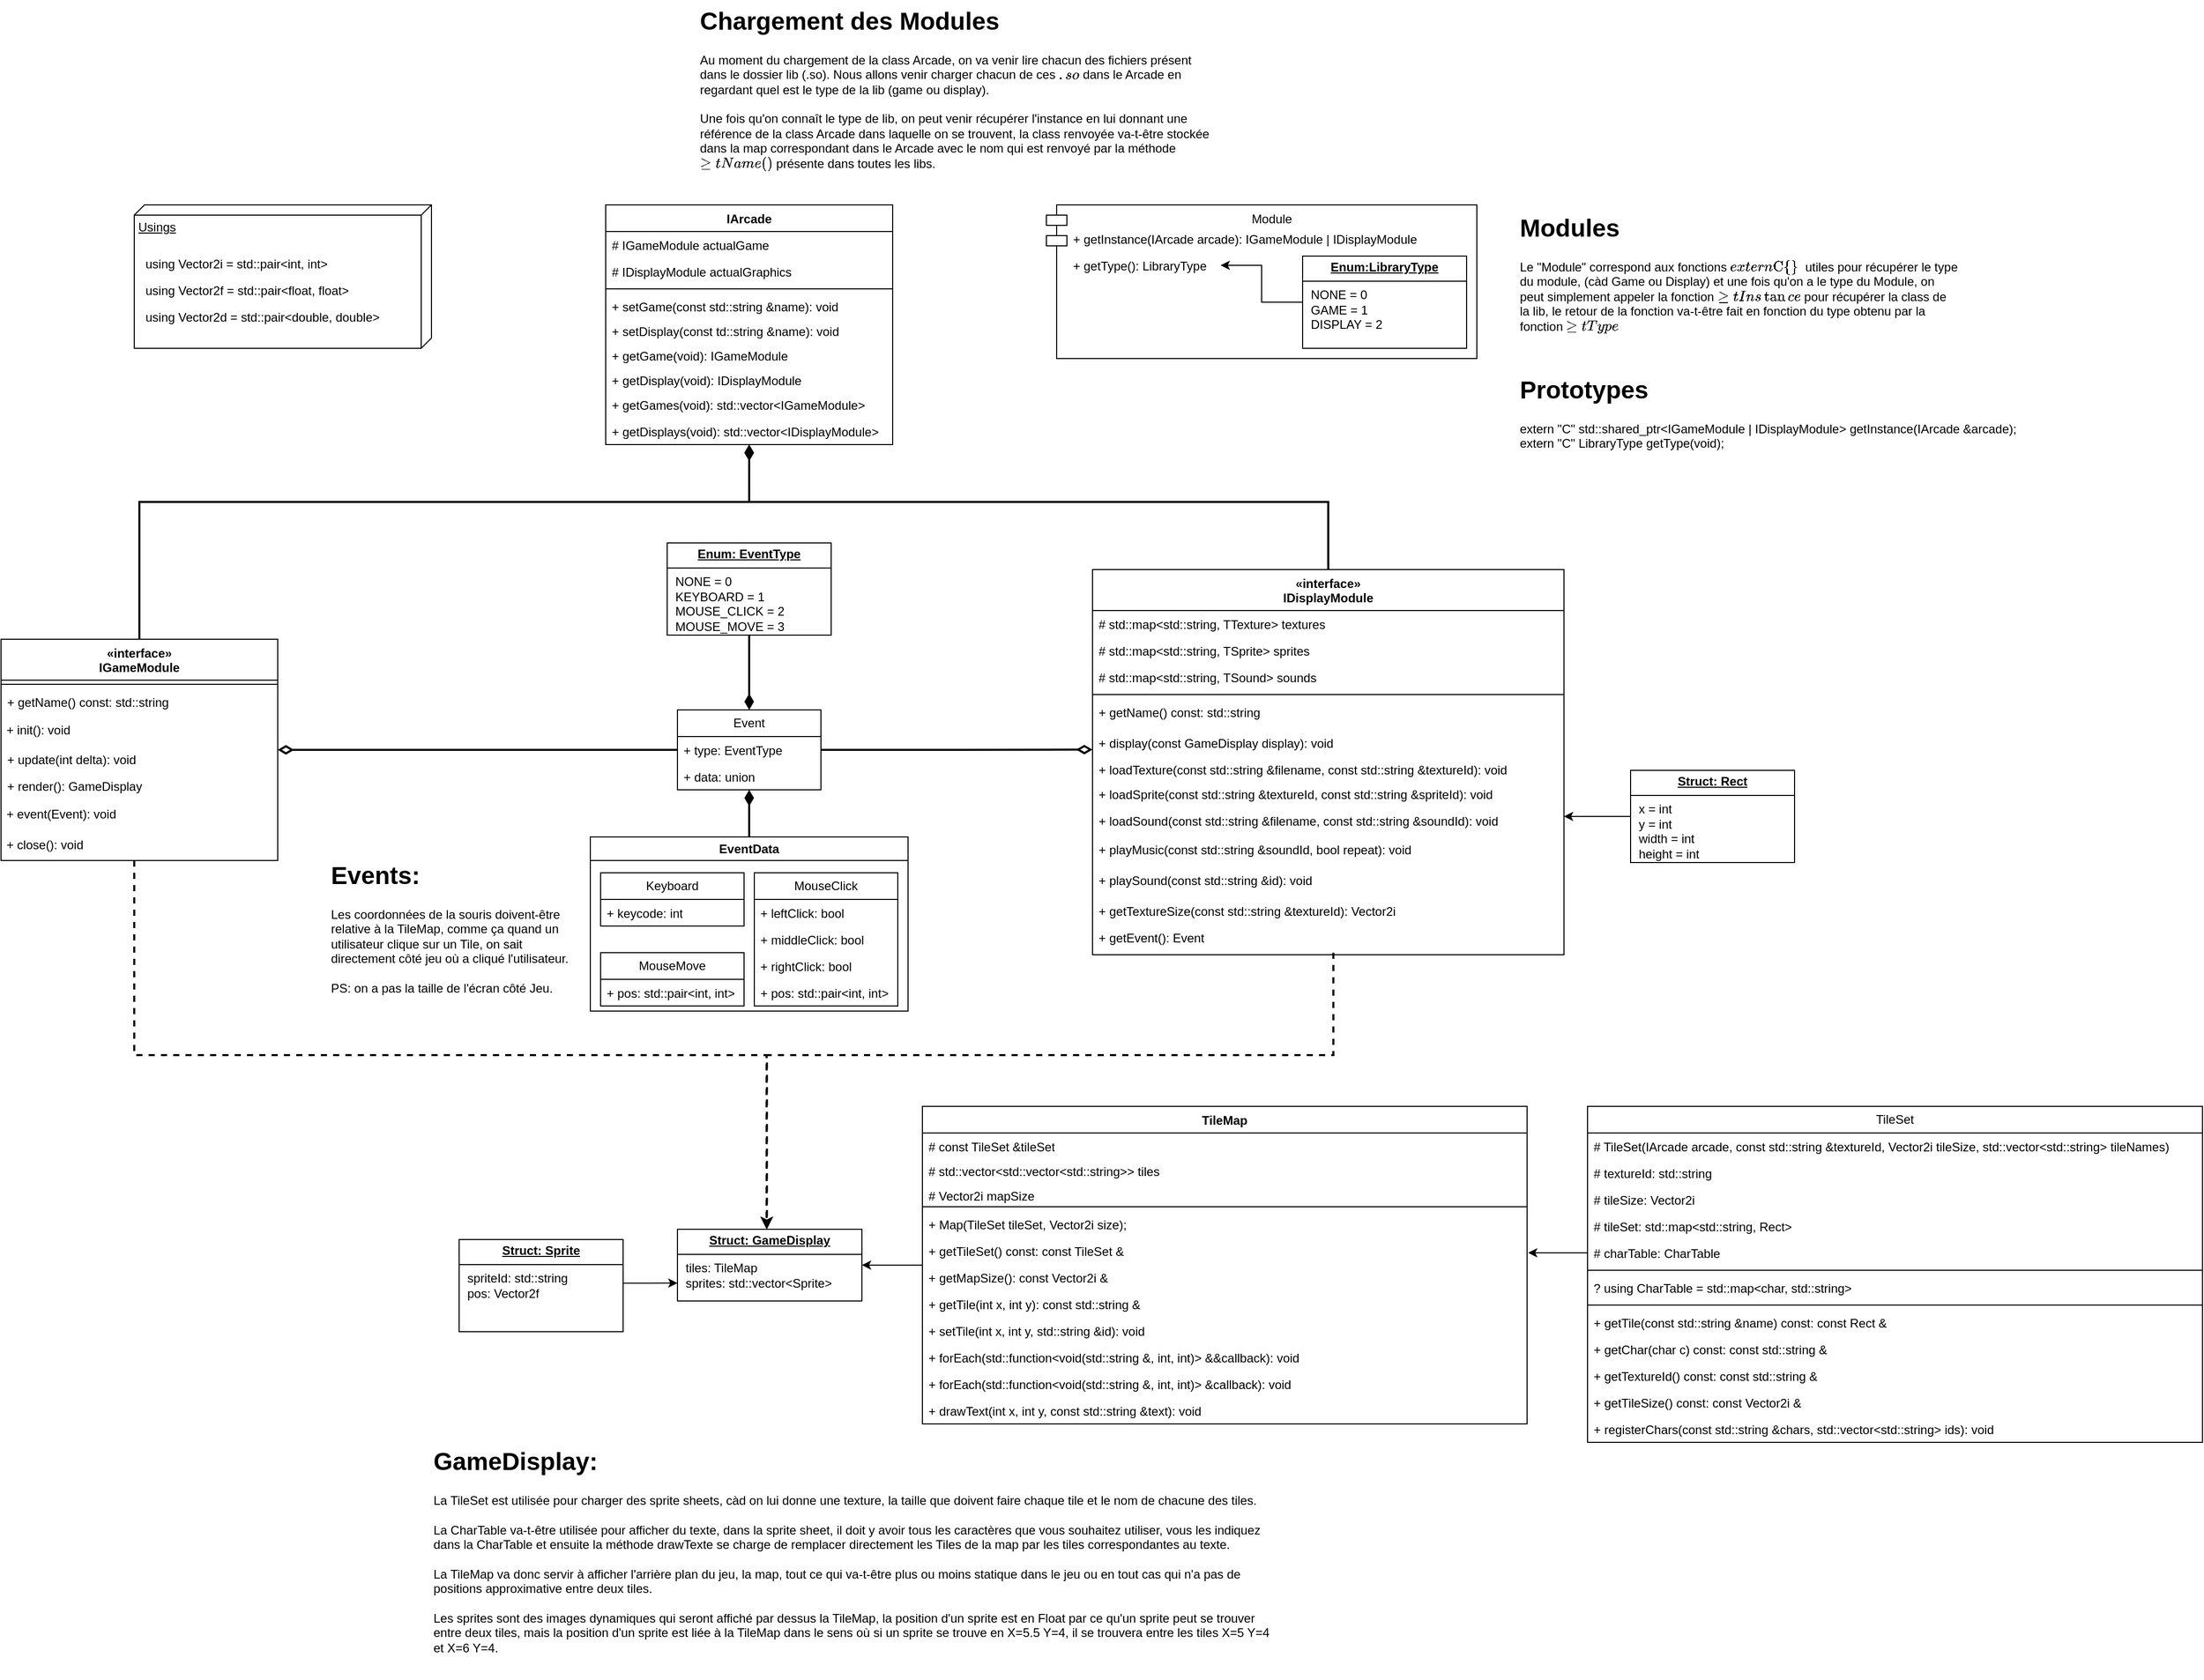 <mxfile version="24.0.7" type="github">
  <diagram id="C5RBs43oDa-KdzZeNtuy" name="Page-1">
    <mxGraphModel dx="3720" dy="2845" grid="1" gridSize="10" guides="1" tooltips="1" connect="1" arrows="1" fold="1" page="1" pageScale="1" pageWidth="827" pageHeight="1169" math="0" shadow="0">
      <root>
        <mxCell id="WIyWlLk6GJQsqaUBKTNV-0" />
        <mxCell id="WIyWlLk6GJQsqaUBKTNV-1" parent="WIyWlLk6GJQsqaUBKTNV-0" />
        <mxCell id="KaFHptWk-zY7Z1poEmYC-23" style="edgeStyle=orthogonalEdgeStyle;rounded=0;orthogonalLoop=1;jettySize=auto;html=1;strokeWidth=2;endArrow=diamondThin;endFill=1;endSize=10;exitX=0.5;exitY=0.04;exitDx=0;exitDy=0;exitPerimeter=0;" parent="WIyWlLk6GJQsqaUBKTNV-1" source="KaFHptWk-zY7Z1poEmYC-2" target="KaFHptWk-zY7Z1poEmYC-18" edge="1">
          <mxGeometry relative="1" as="geometry">
            <Array as="points">
              <mxPoint x="355" y="-240" />
              <mxPoint x="355" y="-360" />
              <mxPoint x="950" y="-360" />
            </Array>
          </mxGeometry>
        </mxCell>
        <mxCell id="KaFHptWk-zY7Z1poEmYC-2" value="«interface»&lt;br style=&quot;border-color: var(--border-color); font-weight: 400;&quot;&gt;IGameModule" style="swimlane;fontStyle=1;align=center;verticalAlign=top;childLayout=stackLayout;horizontal=1;startSize=40;horizontalStack=0;resizeParent=1;resizeParentMax=0;resizeLast=0;collapsible=1;marginBottom=0;whiteSpace=wrap;html=1;" parent="WIyWlLk6GJQsqaUBKTNV-1" vertex="1">
          <mxGeometry x="220" y="-226" width="270" height="216" as="geometry" />
        </mxCell>
        <mxCell id="KaFHptWk-zY7Z1poEmYC-4" value="" style="line;strokeWidth=1;fillColor=none;align=left;verticalAlign=middle;spacingTop=-1;spacingLeft=3;spacingRight=3;rotatable=0;labelPosition=right;points=[];portConstraint=eastwest;strokeColor=inherit;" parent="KaFHptWk-zY7Z1poEmYC-2" vertex="1">
          <mxGeometry y="40" width="270" height="8" as="geometry" />
        </mxCell>
        <mxCell id="IdPDv9dgJC-r_73cXI5t-19" value="+ getName() const: std::string" style="text;strokeColor=none;fillColor=none;align=left;verticalAlign=top;spacingLeft=4;spacingRight=4;overflow=hidden;rotatable=0;points=[[0,0.5],[1,0.5]];portConstraint=eastwest;whiteSpace=wrap;html=1;" parent="KaFHptWk-zY7Z1poEmYC-2" vertex="1">
          <mxGeometry y="48" width="270" height="26" as="geometry" />
        </mxCell>
        <mxCell id="npStlnrnFKDRnEs1ksKJ-1" value="&amp;nbsp;+ init(): void" style="text;html=1;align=left;verticalAlign=middle;whiteSpace=wrap;rounded=0;" parent="KaFHptWk-zY7Z1poEmYC-2" vertex="1">
          <mxGeometry y="74" width="270" height="30" as="geometry" />
        </mxCell>
        <mxCell id="SAdS1VHzF3rAkhDOAL3j-0" value="&lt;div&gt;&lt;span style=&quot;background-color: initial;&quot;&gt;+ update(int delta): void&lt;/span&gt;&lt;br&gt;&lt;/div&gt;" style="text;strokeColor=none;fillColor=none;align=left;verticalAlign=top;spacingLeft=4;spacingRight=4;overflow=hidden;rotatable=0;points=[[0,0.5],[1,0.5]];portConstraint=eastwest;whiteSpace=wrap;html=1;" parent="KaFHptWk-zY7Z1poEmYC-2" vertex="1">
          <mxGeometry y="104" width="270" height="26" as="geometry" />
        </mxCell>
        <mxCell id="KaFHptWk-zY7Z1poEmYC-5" value="+ render(): GameDisplay" style="text;strokeColor=none;fillColor=none;align=left;verticalAlign=top;spacingLeft=4;spacingRight=4;overflow=hidden;rotatable=0;points=[[0,0.5],[1,0.5]];portConstraint=eastwest;whiteSpace=wrap;html=1;" parent="KaFHptWk-zY7Z1poEmYC-2" vertex="1">
          <mxGeometry y="130" width="270" height="26" as="geometry" />
        </mxCell>
        <mxCell id="npStlnrnFKDRnEs1ksKJ-2" value="&amp;nbsp;+ event(Event): void" style="text;html=1;align=left;verticalAlign=middle;whiteSpace=wrap;rounded=0;" parent="KaFHptWk-zY7Z1poEmYC-2" vertex="1">
          <mxGeometry y="156" width="270" height="30" as="geometry" />
        </mxCell>
        <mxCell id="npStlnrnFKDRnEs1ksKJ-3" value="&amp;nbsp;+ close(): void" style="text;html=1;align=left;verticalAlign=middle;whiteSpace=wrap;rounded=0;" parent="KaFHptWk-zY7Z1poEmYC-2" vertex="1">
          <mxGeometry y="186" width="270" height="30" as="geometry" />
        </mxCell>
        <mxCell id="KaFHptWk-zY7Z1poEmYC-24" style="edgeStyle=orthogonalEdgeStyle;rounded=0;orthogonalLoop=1;jettySize=auto;html=1;endArrow=diamondThin;endFill=1;endSize=10;strokeWidth=2;" parent="WIyWlLk6GJQsqaUBKTNV-1" source="KaFHptWk-zY7Z1poEmYC-6" target="KaFHptWk-zY7Z1poEmYC-18" edge="1">
          <mxGeometry relative="1" as="geometry">
            <Array as="points">
              <mxPoint x="1515" y="-360" />
              <mxPoint x="950" y="-360" />
            </Array>
          </mxGeometry>
        </mxCell>
        <mxCell id="KaFHptWk-zY7Z1poEmYC-6" value="«interface»&lt;br style=&quot;border-color: var(--border-color); font-weight: 400;&quot;&gt;IDisplayModule" style="swimlane;fontStyle=1;align=center;verticalAlign=top;childLayout=stackLayout;horizontal=1;startSize=40;horizontalStack=0;resizeParent=1;resizeParentMax=0;resizeLast=0;collapsible=1;marginBottom=0;whiteSpace=wrap;html=1;" parent="WIyWlLk6GJQsqaUBKTNV-1" vertex="1">
          <mxGeometry x="1285" y="-294" width="460" height="376" as="geometry" />
        </mxCell>
        <mxCell id="sR85MrozDsIPAA1m85it-4" value="# std::map&amp;lt;std::string, TTexture&amp;gt; textures" style="text;strokeColor=none;fillColor=none;align=left;verticalAlign=top;spacingLeft=4;spacingRight=4;overflow=hidden;rotatable=0;points=[[0,0.5],[1,0.5]];portConstraint=eastwest;whiteSpace=wrap;html=1;" parent="KaFHptWk-zY7Z1poEmYC-6" vertex="1">
          <mxGeometry y="40" width="460" height="26" as="geometry" />
        </mxCell>
        <mxCell id="KaFHptWk-zY7Z1poEmYC-31" value="# std::map&amp;lt;std::string, TSprite&amp;gt; sprites" style="text;strokeColor=none;fillColor=none;align=left;verticalAlign=top;spacingLeft=4;spacingRight=4;overflow=hidden;rotatable=0;points=[[0,0.5],[1,0.5]];portConstraint=eastwest;whiteSpace=wrap;html=1;" parent="KaFHptWk-zY7Z1poEmYC-6" vertex="1">
          <mxGeometry y="66" width="460" height="26" as="geometry" />
        </mxCell>
        <mxCell id="SIB_p-6PVzf6rfN3V-g3-6" value="# std::map&amp;lt;std::string, TSound&amp;gt; sounds" style="text;strokeColor=none;fillColor=none;align=left;verticalAlign=top;spacingLeft=4;spacingRight=4;overflow=hidden;rotatable=0;points=[[0,0.5],[1,0.5]];portConstraint=eastwest;whiteSpace=wrap;html=1;" parent="KaFHptWk-zY7Z1poEmYC-6" vertex="1">
          <mxGeometry y="92" width="460" height="26" as="geometry" />
        </mxCell>
        <mxCell id="KaFHptWk-zY7Z1poEmYC-7" value="" style="line;strokeWidth=1;fillColor=none;align=left;verticalAlign=middle;spacingTop=-1;spacingLeft=3;spacingRight=3;rotatable=0;labelPosition=right;points=[];portConstraint=eastwest;strokeColor=inherit;" parent="KaFHptWk-zY7Z1poEmYC-6" vertex="1">
          <mxGeometry y="118" width="460" height="8" as="geometry" />
        </mxCell>
        <mxCell id="IdPDv9dgJC-r_73cXI5t-37" value="+ getName() const: std::string" style="text;strokeColor=none;fillColor=none;align=left;verticalAlign=top;spacingLeft=4;spacingRight=4;overflow=hidden;rotatable=0;points=[[0,0.5],[1,0.5]];portConstraint=eastwest;whiteSpace=wrap;html=1;" parent="KaFHptWk-zY7Z1poEmYC-6" vertex="1">
          <mxGeometry y="126" width="460" height="30" as="geometry" />
        </mxCell>
        <mxCell id="KaFHptWk-zY7Z1poEmYC-8" value="+ display(const GameDisplay display): void" style="text;strokeColor=none;fillColor=none;align=left;verticalAlign=top;spacingLeft=4;spacingRight=4;overflow=hidden;rotatable=0;points=[[0,0.5],[1,0.5]];portConstraint=eastwest;whiteSpace=wrap;html=1;" parent="KaFHptWk-zY7Z1poEmYC-6" vertex="1">
          <mxGeometry y="156" width="460" height="26" as="geometry" />
        </mxCell>
        <mxCell id="SAdS1VHzF3rAkhDOAL3j-1" value="+ loadTexture(const std::string &amp;amp;filename, const std::string &amp;amp;textureId): void" style="text;strokeColor=none;fillColor=none;align=left;verticalAlign=top;spacingLeft=4;spacingRight=4;overflow=hidden;rotatable=0;points=[[0,0.5],[1,0.5]];portConstraint=eastwest;whiteSpace=wrap;html=1;" parent="KaFHptWk-zY7Z1poEmYC-6" vertex="1">
          <mxGeometry y="182" width="460" height="24" as="geometry" />
        </mxCell>
        <mxCell id="sR85MrozDsIPAA1m85it-0" value="+ loadSprite(const std::string &amp;amp;textureId, const std::string &amp;amp;spriteId): void" style="text;strokeColor=none;fillColor=none;align=left;verticalAlign=top;spacingLeft=4;spacingRight=4;overflow=hidden;rotatable=0;points=[[0,0.5],[1,0.5]];portConstraint=eastwest;whiteSpace=wrap;html=1;" parent="KaFHptWk-zY7Z1poEmYC-6" vertex="1">
          <mxGeometry y="206" width="460" height="26" as="geometry" />
        </mxCell>
        <mxCell id="SIB_p-6PVzf6rfN3V-g3-1" value="+ loadSound(const std::string &amp;amp;filename, const std::string &amp;amp;soundId): void" style="text;strokeColor=none;fillColor=none;align=left;verticalAlign=top;spacingLeft=4;spacingRight=4;overflow=hidden;rotatable=0;points=[[0,0.5],[1,0.5]];portConstraint=eastwest;whiteSpace=wrap;html=1;" parent="KaFHptWk-zY7Z1poEmYC-6" vertex="1">
          <mxGeometry y="232" width="460" height="28" as="geometry" />
        </mxCell>
        <mxCell id="SIB_p-6PVzf6rfN3V-g3-2" value="+ playMusic(const std::string &amp;amp;soundId, bool repeat): void" style="text;strokeColor=none;fillColor=none;align=left;verticalAlign=top;spacingLeft=4;spacingRight=4;overflow=hidden;rotatable=0;points=[[0,0.5],[1,0.5]];portConstraint=eastwest;whiteSpace=wrap;html=1;" parent="KaFHptWk-zY7Z1poEmYC-6" vertex="1">
          <mxGeometry y="260" width="460" height="30" as="geometry" />
        </mxCell>
        <mxCell id="SIB_p-6PVzf6rfN3V-g3-3" value="+ playSound(const std::string &amp;amp;id): void" style="text;strokeColor=none;fillColor=none;align=left;verticalAlign=top;spacingLeft=4;spacingRight=4;overflow=hidden;rotatable=0;points=[[0,0.5],[1,0.5]];portConstraint=eastwest;whiteSpace=wrap;html=1;" parent="KaFHptWk-zY7Z1poEmYC-6" vertex="1">
          <mxGeometry y="290" width="460" height="30" as="geometry" />
        </mxCell>
        <mxCell id="HObhiwroFTpL6c3iYIp1-0" value="+ getTextureSize(const std::string &amp;amp;textureId): Vector2i" style="text;strokeColor=none;fillColor=none;align=left;verticalAlign=top;spacingLeft=4;spacingRight=4;overflow=hidden;rotatable=0;points=[[0,0.5],[1,0.5]];portConstraint=eastwest;whiteSpace=wrap;html=1;" parent="KaFHptWk-zY7Z1poEmYC-6" vertex="1">
          <mxGeometry y="320" width="460" height="26" as="geometry" />
        </mxCell>
        <mxCell id="SAdS1VHzF3rAkhDOAL3j-2" value="+ getEvent():&amp;nbsp;&lt;span style=&quot;border-color: var(--border-color); text-align: center;&quot;&gt;Event&lt;/span&gt;" style="text;strokeColor=none;fillColor=none;align=left;verticalAlign=top;spacingLeft=4;spacingRight=4;overflow=hidden;rotatable=0;points=[[0,0.5],[1,0.5]];portConstraint=eastwest;whiteSpace=wrap;html=1;" parent="KaFHptWk-zY7Z1poEmYC-6" vertex="1">
          <mxGeometry y="346" width="460" height="30" as="geometry" />
        </mxCell>
        <mxCell id="IdPDv9dgJC-r_73cXI5t-34" style="edgeStyle=orthogonalEdgeStyle;rounded=0;orthogonalLoop=1;jettySize=auto;html=1;entryX=1;entryY=0.5;entryDx=0;entryDy=0;" parent="WIyWlLk6GJQsqaUBKTNV-1" source="KaFHptWk-zY7Z1poEmYC-9" target="IdPDv9dgJC-r_73cXI5t-32" edge="1">
          <mxGeometry relative="1" as="geometry" />
        </mxCell>
        <mxCell id="KaFHptWk-zY7Z1poEmYC-9" value="TileMap" style="swimlane;fontStyle=1;align=center;verticalAlign=top;childLayout=stackLayout;horizontal=1;startSize=26;horizontalStack=0;resizeParent=1;resizeParentMax=0;resizeLast=0;collapsible=1;marginBottom=0;whiteSpace=wrap;html=1;" parent="WIyWlLk6GJQsqaUBKTNV-1" vertex="1">
          <mxGeometry x="1119" y="230" width="590" height="310" as="geometry" />
        </mxCell>
        <mxCell id="KaFHptWk-zY7Z1poEmYC-10" value="# const TileSet &amp;amp;tileSet" style="text;strokeColor=none;fillColor=none;align=left;verticalAlign=top;spacingLeft=4;spacingRight=4;overflow=hidden;rotatable=0;points=[[0,0.5],[1,0.5]];portConstraint=eastwest;whiteSpace=wrap;html=1;" parent="KaFHptWk-zY7Z1poEmYC-9" vertex="1">
          <mxGeometry y="26" width="590" height="24" as="geometry" />
        </mxCell>
        <mxCell id="qUGwSx63ep4lCny5rzQi-16" value="# std::vector&amp;lt;std::vector&amp;lt;std::string&amp;gt;&amp;gt; tiles" style="text;strokeColor=none;fillColor=none;align=left;verticalAlign=top;spacingLeft=4;spacingRight=4;overflow=hidden;rotatable=0;points=[[0,0.5],[1,0.5]];portConstraint=eastwest;whiteSpace=wrap;html=1;" parent="KaFHptWk-zY7Z1poEmYC-9" vertex="1">
          <mxGeometry y="50" width="590" height="24" as="geometry" />
        </mxCell>
        <mxCell id="KaFHptWk-zY7Z1poEmYC-29" value="# Vector2i mapSize" style="text;strokeColor=none;fillColor=none;align=left;verticalAlign=top;spacingLeft=4;spacingRight=4;overflow=hidden;rotatable=0;points=[[0,0.5],[1,0.5]];portConstraint=eastwest;whiteSpace=wrap;html=1;" parent="KaFHptWk-zY7Z1poEmYC-9" vertex="1">
          <mxGeometry y="74" width="590" height="20" as="geometry" />
        </mxCell>
        <mxCell id="KaFHptWk-zY7Z1poEmYC-11" value="" style="line;strokeWidth=1;fillColor=none;align=left;verticalAlign=middle;spacingTop=-1;spacingLeft=3;spacingRight=3;rotatable=0;labelPosition=right;points=[];portConstraint=eastwest;strokeColor=inherit;" parent="KaFHptWk-zY7Z1poEmYC-9" vertex="1">
          <mxGeometry y="94" width="590" height="8" as="geometry" />
        </mxCell>
        <mxCell id="qUGwSx63ep4lCny5rzQi-3" value="+ Map(TileSet tileSet, Vector2i size);" style="text;strokeColor=none;fillColor=none;align=left;verticalAlign=top;spacingLeft=4;spacingRight=4;overflow=hidden;rotatable=0;points=[[0,0.5],[1,0.5]];portConstraint=eastwest;whiteSpace=wrap;html=1;" parent="KaFHptWk-zY7Z1poEmYC-9" vertex="1">
          <mxGeometry y="102" width="590" height="26" as="geometry" />
        </mxCell>
        <mxCell id="qUGwSx63ep4lCny5rzQi-24" value="+ getTileSet() const: const TileSet &amp;amp;" style="text;strokeColor=none;fillColor=none;align=left;verticalAlign=top;spacingLeft=4;spacingRight=4;overflow=hidden;rotatable=0;points=[[0,0.5],[1,0.5]];portConstraint=eastwest;whiteSpace=wrap;html=1;" parent="KaFHptWk-zY7Z1poEmYC-9" vertex="1">
          <mxGeometry y="128" width="590" height="26" as="geometry" />
        </mxCell>
        <mxCell id="xgc-ymnuNBZn0Mu57k1D-4" value="+ getMapSize(): const Vector2i &amp;amp;" style="text;strokeColor=none;fillColor=none;align=left;verticalAlign=top;spacingLeft=4;spacingRight=4;overflow=hidden;rotatable=0;points=[[0,0.5],[1,0.5]];portConstraint=eastwest;whiteSpace=wrap;html=1;" parent="KaFHptWk-zY7Z1poEmYC-9" vertex="1">
          <mxGeometry y="154" width="590" height="26" as="geometry" />
        </mxCell>
        <mxCell id="KaFHptWk-zY7Z1poEmYC-12" value="+ getTile(int x, int y): const std::string &amp;amp;" style="text;strokeColor=none;fillColor=none;align=left;verticalAlign=top;spacingLeft=4;spacingRight=4;overflow=hidden;rotatable=0;points=[[0,0.5],[1,0.5]];portConstraint=eastwest;whiteSpace=wrap;html=1;" parent="KaFHptWk-zY7Z1poEmYC-9" vertex="1">
          <mxGeometry y="180" width="590" height="26" as="geometry" />
        </mxCell>
        <mxCell id="KaFHptWk-zY7Z1poEmYC-17" value="+ setTile(int x, int y, std::string &amp;amp;id): void" style="text;strokeColor=none;fillColor=none;align=left;verticalAlign=top;spacingLeft=4;spacingRight=4;overflow=hidden;rotatable=0;points=[[0,0.5],[1,0.5]];portConstraint=eastwest;whiteSpace=wrap;html=1;" parent="KaFHptWk-zY7Z1poEmYC-9" vertex="1">
          <mxGeometry y="206" width="590" height="26" as="geometry" />
        </mxCell>
        <mxCell id="GNgEnLZ1K1L9xbNA_MN0-2" value="+ forEach(std::function&amp;lt;void(std::string &amp;amp;, int, int)&amp;gt; &amp;amp;&amp;amp;callback): void" style="text;strokeColor=none;fillColor=none;align=left;verticalAlign=top;spacingLeft=4;spacingRight=4;overflow=hidden;rotatable=0;points=[[0,0.5],[1,0.5]];portConstraint=eastwest;whiteSpace=wrap;html=1;" parent="KaFHptWk-zY7Z1poEmYC-9" vertex="1">
          <mxGeometry y="232" width="590" height="26" as="geometry" />
        </mxCell>
        <mxCell id="GNgEnLZ1K1L9xbNA_MN0-3" value="+ forEach(std::function&amp;lt;void(std::string &amp;amp;, int, int)&amp;gt; &amp;amp;callback): void" style="text;strokeColor=none;fillColor=none;align=left;verticalAlign=top;spacingLeft=4;spacingRight=4;overflow=hidden;rotatable=0;points=[[0,0.5],[1,0.5]];portConstraint=eastwest;whiteSpace=wrap;html=1;" parent="KaFHptWk-zY7Z1poEmYC-9" vertex="1">
          <mxGeometry y="258" width="590" height="26" as="geometry" />
        </mxCell>
        <mxCell id="qUGwSx63ep4lCny5rzQi-14" value="+ drawText(int x, int y, const std::string &amp;amp;text): void" style="text;strokeColor=none;fillColor=none;align=left;verticalAlign=top;spacingLeft=4;spacingRight=4;overflow=hidden;rotatable=0;points=[[0,0.5],[1,0.5]];portConstraint=eastwest;whiteSpace=wrap;html=1;" parent="KaFHptWk-zY7Z1poEmYC-9" vertex="1">
          <mxGeometry y="284" width="590" height="26" as="geometry" />
        </mxCell>
        <mxCell id="KaFHptWk-zY7Z1poEmYC-18" value="IArcade" style="swimlane;fontStyle=1;align=center;verticalAlign=top;childLayout=stackLayout;horizontal=1;startSize=26;horizontalStack=0;resizeParent=1;resizeParentMax=0;resizeLast=0;collapsible=1;marginBottom=0;whiteSpace=wrap;html=1;" parent="WIyWlLk6GJQsqaUBKTNV-1" vertex="1">
          <mxGeometry x="810" y="-650" width="280" height="234" as="geometry">
            <mxRectangle x="810" y="-650" width="80" height="30" as="alternateBounds" />
          </mxGeometry>
        </mxCell>
        <mxCell id="KaFHptWk-zY7Z1poEmYC-19" value="# IGameModule actualGame" style="text;strokeColor=none;fillColor=none;align=left;verticalAlign=top;spacingLeft=4;spacingRight=4;overflow=hidden;rotatable=0;points=[[0,0.5],[1,0.5]];portConstraint=eastwest;whiteSpace=wrap;html=1;" parent="KaFHptWk-zY7Z1poEmYC-18" vertex="1">
          <mxGeometry y="26" width="280" height="26" as="geometry" />
        </mxCell>
        <mxCell id="KaFHptWk-zY7Z1poEmYC-22" value="# IDisplayModule actualGraphics" style="text;strokeColor=none;fillColor=none;align=left;verticalAlign=top;spacingLeft=4;spacingRight=4;overflow=hidden;rotatable=0;points=[[0,0.5],[1,0.5]];portConstraint=eastwest;whiteSpace=wrap;html=1;" parent="KaFHptWk-zY7Z1poEmYC-18" vertex="1">
          <mxGeometry y="52" width="280" height="26" as="geometry" />
        </mxCell>
        <mxCell id="KaFHptWk-zY7Z1poEmYC-20" value="" style="line;strokeWidth=1;fillColor=none;align=left;verticalAlign=middle;spacingTop=-1;spacingLeft=3;spacingRight=3;rotatable=0;labelPosition=right;points=[];portConstraint=eastwest;strokeColor=inherit;" parent="KaFHptWk-zY7Z1poEmYC-18" vertex="1">
          <mxGeometry y="78" width="280" height="8" as="geometry" />
        </mxCell>
        <mxCell id="EcLRXReeeCruo8sAPclI-0" value="+ setGame(const std::string &amp;amp;name): void" style="text;strokeColor=none;fillColor=none;align=left;verticalAlign=top;spacingLeft=4;spacingRight=4;overflow=hidden;rotatable=0;points=[[0,0.5],[1,0.5]];portConstraint=eastwest;whiteSpace=wrap;html=1;" parent="KaFHptWk-zY7Z1poEmYC-18" vertex="1">
          <mxGeometry y="86" width="280" height="24" as="geometry" />
        </mxCell>
        <mxCell id="KaFHptWk-zY7Z1poEmYC-21" value="+ setDisplay(const td::string &amp;amp;name): void" style="text;strokeColor=none;fillColor=none;align=left;verticalAlign=top;spacingLeft=4;spacingRight=4;overflow=hidden;rotatable=0;points=[[0,0.5],[1,0.5]];portConstraint=eastwest;whiteSpace=wrap;html=1;" parent="KaFHptWk-zY7Z1poEmYC-18" vertex="1">
          <mxGeometry y="110" width="280" height="24" as="geometry" />
        </mxCell>
        <mxCell id="KaFHptWk-zY7Z1poEmYC-26" value="+ getGame(void): IGameModule" style="text;strokeColor=none;fillColor=none;align=left;verticalAlign=top;spacingLeft=4;spacingRight=4;overflow=hidden;rotatable=0;points=[[0,0.5],[1,0.5]];portConstraint=eastwest;whiteSpace=wrap;html=1;" parent="KaFHptWk-zY7Z1poEmYC-18" vertex="1">
          <mxGeometry y="134" width="280" height="24" as="geometry" />
        </mxCell>
        <mxCell id="KaFHptWk-zY7Z1poEmYC-27" value="+ getDisplay(void): IDisplayModule" style="text;strokeColor=none;fillColor=none;align=left;verticalAlign=top;spacingLeft=4;spacingRight=4;overflow=hidden;rotatable=0;points=[[0,0.5],[1,0.5]];portConstraint=eastwest;whiteSpace=wrap;html=1;" parent="KaFHptWk-zY7Z1poEmYC-18" vertex="1">
          <mxGeometry y="158" width="280" height="24" as="geometry" />
        </mxCell>
        <mxCell id="IdPDv9dgJC-r_73cXI5t-17" value="+ getGames(void): std::vector&amp;lt;IGameModule&amp;gt;" style="text;strokeColor=none;fillColor=none;align=left;verticalAlign=top;spacingLeft=4;spacingRight=4;overflow=hidden;rotatable=0;points=[[0,0.5],[1,0.5]];portConstraint=eastwest;whiteSpace=wrap;html=1;" parent="KaFHptWk-zY7Z1poEmYC-18" vertex="1">
          <mxGeometry y="182" width="280" height="26" as="geometry" />
        </mxCell>
        <mxCell id="IdPDv9dgJC-r_73cXI5t-18" value="+ getDisplays(void): std::vector&amp;lt;IDisplayModule&amp;gt;" style="text;strokeColor=none;fillColor=none;align=left;verticalAlign=top;spacingLeft=4;spacingRight=4;overflow=hidden;rotatable=0;points=[[0,0.5],[1,0.5]];portConstraint=eastwest;whiteSpace=wrap;html=1;" parent="KaFHptWk-zY7Z1poEmYC-18" vertex="1">
          <mxGeometry y="208" width="280" height="26" as="geometry" />
        </mxCell>
        <mxCell id="SIB_p-6PVzf6rfN3V-g3-20" style="edgeStyle=orthogonalEdgeStyle;rounded=0;orthogonalLoop=1;jettySize=auto;html=1;endArrow=diamondThin;endFill=0;endSize=10;strokeWidth=2;" parent="WIyWlLk6GJQsqaUBKTNV-1" source="0RhT2zRUCGfHNPgkeaA6-0" target="KaFHptWk-zY7Z1poEmYC-2" edge="1">
          <mxGeometry relative="1" as="geometry" />
        </mxCell>
        <mxCell id="0RhT2zRUCGfHNPgkeaA6-0" value="Event" style="swimlane;fontStyle=0;childLayout=stackLayout;horizontal=1;startSize=26;fillColor=none;horizontalStack=0;resizeParent=1;resizeParentMax=0;resizeLast=0;collapsible=1;marginBottom=0;whiteSpace=wrap;html=1;" parent="WIyWlLk6GJQsqaUBKTNV-1" vertex="1">
          <mxGeometry x="880" y="-157" width="140" height="78" as="geometry" />
        </mxCell>
        <mxCell id="0RhT2zRUCGfHNPgkeaA6-1" value="+ type: EventType" style="text;strokeColor=none;fillColor=none;align=left;verticalAlign=top;spacingLeft=4;spacingRight=4;overflow=hidden;rotatable=0;points=[[0,0.5],[1,0.5]];portConstraint=eastwest;whiteSpace=wrap;html=1;" parent="0RhT2zRUCGfHNPgkeaA6-0" vertex="1">
          <mxGeometry y="26" width="140" height="26" as="geometry" />
        </mxCell>
        <mxCell id="0RhT2zRUCGfHNPgkeaA6-2" value="+ data: union" style="text;strokeColor=none;fillColor=none;align=left;verticalAlign=top;spacingLeft=4;spacingRight=4;overflow=hidden;rotatable=0;points=[[0,0.5],[1,0.5]];portConstraint=eastwest;whiteSpace=wrap;html=1;" parent="0RhT2zRUCGfHNPgkeaA6-0" vertex="1">
          <mxGeometry y="52" width="140" height="26" as="geometry" />
        </mxCell>
        <mxCell id="SIB_p-6PVzf6rfN3V-g3-14" style="edgeStyle=orthogonalEdgeStyle;rounded=0;orthogonalLoop=1;jettySize=auto;html=1;strokeWidth=2;endArrow=diamondThin;endFill=1;endSize=10;" parent="WIyWlLk6GJQsqaUBKTNV-1" source="0RhT2zRUCGfHNPgkeaA6-5" target="0RhT2zRUCGfHNPgkeaA6-0" edge="1">
          <mxGeometry relative="1" as="geometry" />
        </mxCell>
        <mxCell id="0RhT2zRUCGfHNPgkeaA6-5" value="EventData" style="swimlane;whiteSpace=wrap;html=1;" parent="WIyWlLk6GJQsqaUBKTNV-1" vertex="1">
          <mxGeometry x="795" y="-33" width="310" height="170" as="geometry" />
        </mxCell>
        <mxCell id="0RhT2zRUCGfHNPgkeaA6-10" value="MouseClick" style="swimlane;fontStyle=0;childLayout=stackLayout;horizontal=1;startSize=26;fillColor=none;horizontalStack=0;resizeParent=1;resizeParentMax=0;resizeLast=0;collapsible=1;marginBottom=0;whiteSpace=wrap;html=1;" parent="0RhT2zRUCGfHNPgkeaA6-5" vertex="1">
          <mxGeometry x="160" y="35" width="140" height="130" as="geometry" />
        </mxCell>
        <mxCell id="0RhT2zRUCGfHNPgkeaA6-11" value="+ leftClick: bool" style="text;strokeColor=none;fillColor=none;align=left;verticalAlign=top;spacingLeft=4;spacingRight=4;overflow=hidden;rotatable=0;points=[[0,0.5],[1,0.5]];portConstraint=eastwest;whiteSpace=wrap;html=1;" parent="0RhT2zRUCGfHNPgkeaA6-10" vertex="1">
          <mxGeometry y="26" width="140" height="26" as="geometry" />
        </mxCell>
        <mxCell id="0RhT2zRUCGfHNPgkeaA6-12" value="+ middleClick: bool" style="text;strokeColor=none;fillColor=none;align=left;verticalAlign=top;spacingLeft=4;spacingRight=4;overflow=hidden;rotatable=0;points=[[0,0.5],[1,0.5]];portConstraint=eastwest;whiteSpace=wrap;html=1;" parent="0RhT2zRUCGfHNPgkeaA6-10" vertex="1">
          <mxGeometry y="52" width="140" height="26" as="geometry" />
        </mxCell>
        <mxCell id="0RhT2zRUCGfHNPgkeaA6-13" value="+ rightClick: bool" style="text;strokeColor=none;fillColor=none;align=left;verticalAlign=top;spacingLeft=4;spacingRight=4;overflow=hidden;rotatable=0;points=[[0,0.5],[1,0.5]];portConstraint=eastwest;whiteSpace=wrap;html=1;" parent="0RhT2zRUCGfHNPgkeaA6-10" vertex="1">
          <mxGeometry y="78" width="140" height="26" as="geometry" />
        </mxCell>
        <mxCell id="0RhT2zRUCGfHNPgkeaA6-14" value="+ pos: std::pair&amp;lt;int, int&amp;gt;" style="text;strokeColor=none;fillColor=none;align=left;verticalAlign=top;spacingLeft=4;spacingRight=4;overflow=hidden;rotatable=0;points=[[0,0.5],[1,0.5]];portConstraint=eastwest;whiteSpace=wrap;html=1;" parent="0RhT2zRUCGfHNPgkeaA6-10" vertex="1">
          <mxGeometry y="104" width="140" height="26" as="geometry" />
        </mxCell>
        <mxCell id="0RhT2zRUCGfHNPgkeaA6-6" value="Keyboard" style="swimlane;fontStyle=0;childLayout=stackLayout;horizontal=1;startSize=26;fillColor=none;horizontalStack=0;resizeParent=1;resizeParentMax=0;resizeLast=0;collapsible=1;marginBottom=0;whiteSpace=wrap;html=1;" parent="0RhT2zRUCGfHNPgkeaA6-5" vertex="1">
          <mxGeometry x="10" y="35" width="140" height="52" as="geometry" />
        </mxCell>
        <mxCell id="0RhT2zRUCGfHNPgkeaA6-7" value="+ keycode: int" style="text;strokeColor=none;fillColor=none;align=left;verticalAlign=top;spacingLeft=4;spacingRight=4;overflow=hidden;rotatable=0;points=[[0,0.5],[1,0.5]];portConstraint=eastwest;whiteSpace=wrap;html=1;" parent="0RhT2zRUCGfHNPgkeaA6-6" vertex="1">
          <mxGeometry y="26" width="140" height="26" as="geometry" />
        </mxCell>
        <mxCell id="WVZONL04CU4_u1YpisCy-0" value="MouseMove" style="swimlane;fontStyle=0;childLayout=stackLayout;horizontal=1;startSize=26;fillColor=none;horizontalStack=0;resizeParent=1;resizeParentMax=0;resizeLast=0;collapsible=1;marginBottom=0;whiteSpace=wrap;html=1;" parent="0RhT2zRUCGfHNPgkeaA6-5" vertex="1">
          <mxGeometry x="10" y="113" width="140" height="52" as="geometry" />
        </mxCell>
        <mxCell id="WVZONL04CU4_u1YpisCy-1" value="+ pos: std::pair&amp;lt;int, int&amp;gt;" style="text;strokeColor=none;fillColor=none;align=left;verticalAlign=top;spacingLeft=4;spacingRight=4;overflow=hidden;rotatable=0;points=[[0,0.5],[1,0.5]];portConstraint=eastwest;whiteSpace=wrap;html=1;" parent="WVZONL04CU4_u1YpisCy-0" vertex="1">
          <mxGeometry y="26" width="140" height="26" as="geometry" />
        </mxCell>
        <mxCell id="SIB_p-6PVzf6rfN3V-g3-13" style="edgeStyle=orthogonalEdgeStyle;rounded=0;orthogonalLoop=1;jettySize=auto;html=1;strokeWidth=2;endArrow=diamondThin;endFill=1;endSize=10;" parent="WIyWlLk6GJQsqaUBKTNV-1" source="0RhT2zRUCGfHNPgkeaA6-17" target="0RhT2zRUCGfHNPgkeaA6-0" edge="1">
          <mxGeometry relative="1" as="geometry" />
        </mxCell>
        <mxCell id="0RhT2zRUCGfHNPgkeaA6-17" value="&lt;p style=&quot;margin:0px;margin-top:4px;text-align:center;text-decoration:underline;&quot;&gt;&lt;b&gt;Enum: EventType&lt;/b&gt;&lt;/p&gt;&lt;hr size=&quot;1&quot; style=&quot;border-style:solid;&quot;&gt;&lt;p style=&quot;margin:0px;margin-left:8px;&quot;&gt;NONE = 0&lt;/p&gt;&lt;p style=&quot;margin:0px;margin-left:8px;&quot;&gt;KEYBOARD = 1&lt;br&gt;MOUSE_CLICK = 2&lt;/p&gt;&lt;p style=&quot;margin:0px;margin-left:8px;&quot;&gt;MOUSE_MOVE = 3&lt;/p&gt;" style="verticalAlign=top;align=left;overflow=fill;html=1;whiteSpace=wrap;" parent="WIyWlLk6GJQsqaUBKTNV-1" vertex="1">
          <mxGeometry x="870" y="-320" width="160" height="90" as="geometry" />
        </mxCell>
        <mxCell id="0RhT2zRUCGfHNPgkeaA6-19" style="edgeStyle=orthogonalEdgeStyle;rounded=0;orthogonalLoop=1;jettySize=auto;html=1;dashed=1;strokeWidth=2;entryX=0.485;entryY=0;entryDx=0;entryDy=0;entryPerimeter=0;" parent="WIyWlLk6GJQsqaUBKTNV-1" target="IdPDv9dgJC-r_73cXI5t-32" edge="1">
          <mxGeometry relative="1" as="geometry">
            <Array as="points">
              <mxPoint x="1520" y="180" />
              <mxPoint x="967" y="180" />
            </Array>
            <mxPoint x="1520" y="80" as="sourcePoint" />
            <mxPoint x="967.003" y="290" as="targetPoint" />
          </mxGeometry>
        </mxCell>
        <mxCell id="SIB_p-6PVzf6rfN3V-g3-19" style="edgeStyle=orthogonalEdgeStyle;rounded=0;orthogonalLoop=1;jettySize=auto;html=1;endArrow=diamondThin;endFill=0;endSize=10;strokeWidth=2;exitX=1;exitY=0.5;exitDx=0;exitDy=0;" parent="WIyWlLk6GJQsqaUBKTNV-1" source="0RhT2zRUCGfHNPgkeaA6-1" edge="1">
          <mxGeometry relative="1" as="geometry">
            <mxPoint x="1025" y="-118.25" as="sourcePoint" />
            <mxPoint x="1285" y="-118.25" as="targetPoint" />
          </mxGeometry>
        </mxCell>
        <mxCell id="qUGwSx63ep4lCny5rzQi-4" value="TileSet" style="swimlane;fontStyle=0;childLayout=stackLayout;horizontal=1;startSize=26;fillColor=none;horizontalStack=0;resizeParent=1;resizeParentMax=0;resizeLast=0;collapsible=1;marginBottom=0;whiteSpace=wrap;html=1;" parent="WIyWlLk6GJQsqaUBKTNV-1" vertex="1">
          <mxGeometry x="1768" y="230" width="600" height="328" as="geometry">
            <mxRectangle x="1120" y="665" width="80" height="30" as="alternateBounds" />
          </mxGeometry>
        </mxCell>
        <mxCell id="qUGwSx63ep4lCny5rzQi-10" value="# TileSet(IArcade arcade, const std::string &amp;amp;textureId, Vector2i tileSize, std::vector&amp;lt;std::string&amp;gt; tileNames)" style="text;strokeColor=none;fillColor=none;align=left;verticalAlign=top;spacingLeft=4;spacingRight=4;overflow=hidden;rotatable=0;points=[[0,0.5],[1,0.5]];portConstraint=eastwest;whiteSpace=wrap;html=1;" parent="qUGwSx63ep4lCny5rzQi-4" vertex="1">
          <mxGeometry y="26" width="600" height="26" as="geometry" />
        </mxCell>
        <mxCell id="8XjENhHLI--9gVmH7SmJ-0" value="# textureId: std::string&lt;div&gt;&lt;br&gt;&lt;/div&gt;" style="text;strokeColor=none;fillColor=none;align=left;verticalAlign=top;spacingLeft=4;spacingRight=4;overflow=hidden;rotatable=0;points=[[0,0.5],[1,0.5]];portConstraint=eastwest;whiteSpace=wrap;html=1;" parent="qUGwSx63ep4lCny5rzQi-4" vertex="1">
          <mxGeometry y="52" width="600" height="26" as="geometry" />
        </mxCell>
        <mxCell id="qUGwSx63ep4lCny5rzQi-6" value="# tileSize: Vector2i" style="text;strokeColor=none;fillColor=none;align=left;verticalAlign=top;spacingLeft=4;spacingRight=4;overflow=hidden;rotatable=0;points=[[0,0.5],[1,0.5]];portConstraint=eastwest;whiteSpace=wrap;html=1;" parent="qUGwSx63ep4lCny5rzQi-4" vertex="1">
          <mxGeometry y="78" width="600" height="26" as="geometry" />
        </mxCell>
        <mxCell id="qUGwSx63ep4lCny5rzQi-7" value="# tileSet:&amp;nbsp;std::map&amp;lt;std::string, Rect&lt;span style=&quot;background-color: initial;&quot;&gt;&amp;gt;&lt;/span&gt;" style="text;strokeColor=none;fillColor=none;align=left;verticalAlign=top;spacingLeft=4;spacingRight=4;overflow=hidden;rotatable=0;points=[[0,0.5],[1,0.5]];portConstraint=eastwest;whiteSpace=wrap;html=1;" parent="qUGwSx63ep4lCny5rzQi-4" vertex="1">
          <mxGeometry y="104" width="600" height="26" as="geometry" />
        </mxCell>
        <mxCell id="aNfsqs1KKAg-LSt-RlZ3-1" style="edgeStyle=orthogonalEdgeStyle;rounded=0;orthogonalLoop=1;jettySize=auto;html=1;" edge="1" parent="qUGwSx63ep4lCny5rzQi-4" source="xgc-ymnuNBZn0Mu57k1D-0">
          <mxGeometry relative="1" as="geometry">
            <mxPoint x="-58" y="143" as="targetPoint" />
          </mxGeometry>
        </mxCell>
        <mxCell id="xgc-ymnuNBZn0Mu57k1D-0" value="# charTable: CharTable" style="text;strokeColor=none;fillColor=none;align=left;verticalAlign=top;spacingLeft=4;spacingRight=4;overflow=hidden;rotatable=0;points=[[0,0.5],[1,0.5]];portConstraint=eastwest;whiteSpace=wrap;html=1;" parent="qUGwSx63ep4lCny5rzQi-4" vertex="1">
          <mxGeometry y="130" width="600" height="26" as="geometry" />
        </mxCell>
        <mxCell id="qUGwSx63ep4lCny5rzQi-12" value="" style="line;strokeWidth=1;fillColor=none;align=left;verticalAlign=middle;spacingTop=-1;spacingLeft=3;spacingRight=3;rotatable=0;labelPosition=right;points=[];portConstraint=eastwest;strokeColor=inherit;" parent="qUGwSx63ep4lCny5rzQi-4" vertex="1">
          <mxGeometry y="156" width="600" height="8" as="geometry" />
        </mxCell>
        <mxCell id="qUGwSx63ep4lCny5rzQi-18" value="? using CharTable = std::map&amp;lt;char, std::string&amp;gt;" style="text;strokeColor=none;fillColor=none;align=left;verticalAlign=top;spacingLeft=4;spacingRight=4;overflow=hidden;rotatable=0;points=[[0,0.5],[1,0.5]];portConstraint=eastwest;whiteSpace=wrap;html=1;" parent="qUGwSx63ep4lCny5rzQi-4" vertex="1">
          <mxGeometry y="164" width="600" height="26" as="geometry" />
        </mxCell>
        <mxCell id="qUGwSx63ep4lCny5rzQi-17" value="" style="line;strokeWidth=1;fillColor=none;align=left;verticalAlign=middle;spacingTop=-1;spacingLeft=3;spacingRight=3;rotatable=0;labelPosition=right;points=[];portConstraint=eastwest;strokeColor=inherit;" parent="qUGwSx63ep4lCny5rzQi-4" vertex="1">
          <mxGeometry y="190" width="600" height="8" as="geometry" />
        </mxCell>
        <mxCell id="qUGwSx63ep4lCny5rzQi-22" value="+ getTile(const std::string &amp;amp;name) const: const Rect &amp;amp;" style="text;strokeColor=none;fillColor=none;align=left;verticalAlign=top;spacingLeft=4;spacingRight=4;overflow=hidden;rotatable=0;points=[[0,0.5],[1,0.5]];portConstraint=eastwest;whiteSpace=wrap;html=1;" parent="qUGwSx63ep4lCny5rzQi-4" vertex="1">
          <mxGeometry y="198" width="600" height="26" as="geometry" />
        </mxCell>
        <mxCell id="xgc-ymnuNBZn0Mu57k1D-3" value="+ getChar(char c) const: const std::string &amp;amp;" style="text;strokeColor=none;fillColor=none;align=left;verticalAlign=top;spacingLeft=4;spacingRight=4;overflow=hidden;rotatable=0;points=[[0,0.5],[1,0.5]];portConstraint=eastwest;whiteSpace=wrap;html=1;" parent="qUGwSx63ep4lCny5rzQi-4" vertex="1">
          <mxGeometry y="224" width="600" height="26" as="geometry" />
        </mxCell>
        <mxCell id="xgc-ymnuNBZn0Mu57k1D-2" value="+ getTextureId() const: const std::string &amp;amp;" style="text;strokeColor=none;fillColor=none;align=left;verticalAlign=top;spacingLeft=4;spacingRight=4;overflow=hidden;rotatable=0;points=[[0,0.5],[1,0.5]];portConstraint=eastwest;whiteSpace=wrap;html=1;" parent="qUGwSx63ep4lCny5rzQi-4" vertex="1">
          <mxGeometry y="250" width="600" height="26" as="geometry" />
        </mxCell>
        <mxCell id="xgc-ymnuNBZn0Mu57k1D-1" value="+ getTileSize() const: const Vector2i &amp;amp;" style="text;strokeColor=none;fillColor=none;align=left;verticalAlign=top;spacingLeft=4;spacingRight=4;overflow=hidden;rotatable=0;points=[[0,0.5],[1,0.5]];portConstraint=eastwest;whiteSpace=wrap;html=1;" parent="qUGwSx63ep4lCny5rzQi-4" vertex="1">
          <mxGeometry y="276" width="600" height="26" as="geometry" />
        </mxCell>
        <mxCell id="HObhiwroFTpL6c3iYIp1-1" value="+ registerChars(const std::string &amp;amp;chars, std::vector&amp;lt;std::string&amp;gt; ids): void" style="text;strokeColor=none;fillColor=none;align=left;verticalAlign=top;spacingLeft=4;spacingRight=4;overflow=hidden;rotatable=0;points=[[0,0.5],[1,0.5]];portConstraint=eastwest;whiteSpace=wrap;html=1;" parent="qUGwSx63ep4lCny5rzQi-4" vertex="1">
          <mxGeometry y="302" width="600" height="26" as="geometry" />
        </mxCell>
        <mxCell id="SIB_p-6PVzf6rfN3V-g3-7" style="edgeStyle=orthogonalEdgeStyle;rounded=0;orthogonalLoop=1;jettySize=auto;html=1;strokeWidth=2;dashed=1;" parent="WIyWlLk6GJQsqaUBKTNV-1" target="IdPDv9dgJC-r_73cXI5t-32" edge="1">
          <mxGeometry relative="1" as="geometry">
            <mxPoint x="350" y="-10" as="sourcePoint" />
            <mxPoint x="967" y="290" as="targetPoint" />
            <Array as="points">
              <mxPoint x="350" y="180" />
              <mxPoint x="967" y="180" />
            </Array>
          </mxGeometry>
        </mxCell>
        <mxCell id="sR85MrozDsIPAA1m85it-6" style="edgeStyle=orthogonalEdgeStyle;rounded=0;orthogonalLoop=1;jettySize=auto;html=1;" parent="WIyWlLk6GJQsqaUBKTNV-1" source="sR85MrozDsIPAA1m85it-2" edge="1">
          <mxGeometry relative="1" as="geometry">
            <mxPoint x="1745" y="-53" as="targetPoint" />
          </mxGeometry>
        </mxCell>
        <mxCell id="sR85MrozDsIPAA1m85it-2" value="&lt;p style=&quot;margin:0px;margin-top:4px;text-align:center;text-decoration:underline;&quot;&gt;&lt;b&gt;Struct: Rect&lt;/b&gt;&lt;/p&gt;&lt;hr size=&quot;1&quot; style=&quot;border-style:solid;&quot;&gt;&lt;p style=&quot;margin:0px;margin-left:8px;&quot;&gt;x = int&lt;br&gt;y = int&lt;br&gt;width = int&lt;/p&gt;&lt;p style=&quot;margin:0px;margin-left:8px;&quot;&gt;&lt;span style=&quot;background-color: initial;&quot;&gt;height&lt;/span&gt;&amp;nbsp;= int&lt;/p&gt;" style="verticalAlign=top;align=left;overflow=fill;html=1;whiteSpace=wrap;" parent="WIyWlLk6GJQsqaUBKTNV-1" vertex="1">
          <mxGeometry x="1810" y="-98" width="160" height="90" as="geometry" />
        </mxCell>
        <mxCell id="IdPDv9dgJC-r_73cXI5t-8" value="&lt;h1 style=&quot;margin-top: 0px;&quot;&gt;GameDisplay:&lt;/h1&gt;&lt;div&gt;La TileSet est utilisée pour charger des sprite sheets, càd on lui donne une texture, la taille que doivent faire chaque tile et le nom de chacune des tiles.&lt;/div&gt;&lt;div&gt;&lt;br&gt;&lt;/div&gt;&lt;div&gt;La CharTable va-t-être utilisée pour afficher du texte, dans la sprite sheet, il doit y avoir tous les caractères que vous souhaitez utiliser, vous les indiquez dans la CharTable et ensuite la méthode drawTexte se charge de remplacer directement les Tiles de la map par les tiles correspondantes au texte.&lt;/div&gt;&lt;div&gt;&lt;br&gt;&lt;/div&gt;&lt;div&gt;La TileMap va donc servir à afficher l&#39;arrière plan du jeu, la map, tout ce qui va-t-être plus ou moins statique dans le jeu ou en tout cas qui n&#39;a pas de positions approximative entre deux tiles.&lt;/div&gt;&lt;div&gt;&lt;br&gt;&lt;/div&gt;&lt;div&gt;Les sprites sont des images dynamiques qui seront affiché par dessus la TileMap, la position d&#39;un sprite est en Float par ce qu&#39;un sprite peut se trouver entre deux tiles, mais la position d&#39;un sprite est liée à la TileMap dans le sens où si un sprite se trouve en X=5.5 Y=4, il se trouvera entre les tiles X=5 Y=4 et X=6 Y=4.&lt;/div&gt;" style="text;html=1;whiteSpace=wrap;overflow=hidden;rounded=0;" parent="WIyWlLk6GJQsqaUBKTNV-1" vertex="1">
          <mxGeometry x="640" y="556" width="830" height="230" as="geometry" />
        </mxCell>
        <mxCell id="IdPDv9dgJC-r_73cXI5t-11" value="Usings" style="verticalAlign=top;align=left;spacingTop=8;spacingLeft=2;spacingRight=12;shape=cube;size=10;direction=south;fontStyle=4;html=1;whiteSpace=wrap;" parent="WIyWlLk6GJQsqaUBKTNV-1" vertex="1">
          <mxGeometry x="350" y="-650" width="290" height="140" as="geometry" />
        </mxCell>
        <mxCell id="IdPDv9dgJC-r_73cXI5t-12" value="using Vector2i = std::pair&amp;lt;int, int&amp;gt;" style="text;strokeColor=none;fillColor=none;align=left;verticalAlign=top;spacingLeft=4;spacingRight=4;overflow=hidden;rotatable=0;points=[[0,0.5],[1,0.5]];portConstraint=eastwest;whiteSpace=wrap;html=1;" parent="WIyWlLk6GJQsqaUBKTNV-1" vertex="1">
          <mxGeometry x="355" y="-606" width="190" height="26" as="geometry" />
        </mxCell>
        <mxCell id="IdPDv9dgJC-r_73cXI5t-13" value="using Vector2f = std::pair&amp;lt;float, float&amp;gt;" style="text;strokeColor=none;fillColor=none;align=left;verticalAlign=top;spacingLeft=4;spacingRight=4;overflow=hidden;rotatable=0;points=[[0,0.5],[1,0.5]];portConstraint=eastwest;whiteSpace=wrap;html=1;" parent="WIyWlLk6GJQsqaUBKTNV-1" vertex="1">
          <mxGeometry x="355" y="-580" width="220" height="26" as="geometry" />
        </mxCell>
        <mxCell id="IdPDv9dgJC-r_73cXI5t-14" value="using Vector2d = std::pair&amp;lt;double, double&amp;gt;" style="text;strokeColor=none;fillColor=none;align=left;verticalAlign=top;spacingLeft=4;spacingRight=4;overflow=hidden;rotatable=0;points=[[0,0.5],[1,0.5]];portConstraint=eastwest;whiteSpace=wrap;html=1;" parent="WIyWlLk6GJQsqaUBKTNV-1" vertex="1">
          <mxGeometry x="355" y="-554" width="245" height="26" as="geometry" />
        </mxCell>
        <mxCell id="IdPDv9dgJC-r_73cXI5t-33" style="rounded=0;orthogonalLoop=1;jettySize=auto;html=1;entryX=0;entryY=0.75;entryDx=0;entryDy=0;exitX=0.996;exitY=0.474;exitDx=0;exitDy=0;exitPerimeter=0;" parent="WIyWlLk6GJQsqaUBKTNV-1" source="IdPDv9dgJC-r_73cXI5t-16" target="IdPDv9dgJC-r_73cXI5t-32" edge="1">
          <mxGeometry relative="1" as="geometry" />
        </mxCell>
        <mxCell id="IdPDv9dgJC-r_73cXI5t-16" value="&lt;p style=&quot;margin:0px;margin-top:4px;text-align:center;text-decoration:underline;&quot;&gt;&lt;b&gt;Struct: Sprite&lt;/b&gt;&lt;/p&gt;&lt;hr size=&quot;1&quot; style=&quot;border-style:solid;&quot;&gt;&lt;p style=&quot;margin:0px;margin-left:8px;&quot;&gt;spriteId: std::string&lt;/p&gt;&lt;p style=&quot;margin:0px;margin-left:8px;&quot;&gt;pos: Vector2f&lt;/p&gt;" style="verticalAlign=top;align=left;overflow=fill;html=1;whiteSpace=wrap;" parent="WIyWlLk6GJQsqaUBKTNV-1" vertex="1">
          <mxGeometry x="667" y="360" width="160" height="90" as="geometry" />
        </mxCell>
        <mxCell id="IdPDv9dgJC-r_73cXI5t-21" value="&lt;h1 style=&quot;margin-top: 0px;&quot;&gt;Events:&lt;/h1&gt;&lt;div&gt;Les coordonnées de la souris doivent-être relative à la TileMap, comme ça quand un utilisateur clique sur un Tile, on sait directement côté jeu où a cliqué l&#39;utilisateur.&lt;/div&gt;&lt;div&gt;&lt;br&gt;&lt;/div&gt;&lt;div&gt;PS: on a pas la taille de l&#39;écran côté Jeu.&lt;/div&gt;" style="text;html=1;whiteSpace=wrap;overflow=hidden;rounded=0;" parent="WIyWlLk6GJQsqaUBKTNV-1" vertex="1">
          <mxGeometry x="540" y="-16" width="250" height="153" as="geometry" />
        </mxCell>
        <mxCell id="IdPDv9dgJC-r_73cXI5t-23" value="Module" style="shape=module;align=left;spacingLeft=20;align=center;verticalAlign=top;whiteSpace=wrap;html=1;" parent="WIyWlLk6GJQsqaUBKTNV-1" vertex="1">
          <mxGeometry x="1240" y="-650" width="420" height="150" as="geometry" />
        </mxCell>
        <mxCell id="IdPDv9dgJC-r_73cXI5t-24" value="+ getType(): LibraryType" style="text;strokeColor=none;fillColor=none;align=left;verticalAlign=top;spacingLeft=4;spacingRight=4;overflow=hidden;rotatable=0;points=[[0,0.5],[1,0.5]];portConstraint=eastwest;whiteSpace=wrap;html=1;" parent="WIyWlLk6GJQsqaUBKTNV-1" vertex="1">
          <mxGeometry x="1260" y="-604" width="150" height="26" as="geometry" />
        </mxCell>
        <mxCell id="IdPDv9dgJC-r_73cXI5t-26" style="edgeStyle=orthogonalEdgeStyle;rounded=0;orthogonalLoop=1;jettySize=auto;html=1;" parent="WIyWlLk6GJQsqaUBKTNV-1" source="IdPDv9dgJC-r_73cXI5t-25" target="IdPDv9dgJC-r_73cXI5t-24" edge="1">
          <mxGeometry relative="1" as="geometry" />
        </mxCell>
        <mxCell id="IdPDv9dgJC-r_73cXI5t-25" value="&lt;p style=&quot;margin:0px;margin-top:4px;text-align:center;text-decoration:underline;&quot;&gt;&lt;b&gt;Enum:LibraryType&lt;/b&gt;&lt;/p&gt;&lt;hr size=&quot;1&quot; style=&quot;border-style:solid;&quot;&gt;&lt;p style=&quot;margin:0px;margin-left:8px;&quot;&gt;NONE = 0&lt;br&gt;GAME = 1&lt;br&gt;DISPLAY = 2&lt;/p&gt;" style="verticalAlign=top;align=left;overflow=fill;html=1;whiteSpace=wrap;" parent="WIyWlLk6GJQsqaUBKTNV-1" vertex="1">
          <mxGeometry x="1490" y="-600" width="160" height="90" as="geometry" />
        </mxCell>
        <mxCell id="IdPDv9dgJC-r_73cXI5t-27" value="+ getInstance(IArcade arcade): IGameModule | IDisplayModule" style="text;strokeColor=none;fillColor=none;align=left;verticalAlign=top;spacingLeft=4;spacingRight=4;overflow=hidden;rotatable=0;points=[[0,0.5],[1,0.5]];portConstraint=eastwest;whiteSpace=wrap;html=1;" parent="WIyWlLk6GJQsqaUBKTNV-1" vertex="1">
          <mxGeometry x="1260" y="-630" width="390" height="26" as="geometry" />
        </mxCell>
        <mxCell id="IdPDv9dgJC-r_73cXI5t-32" value="&lt;p style=&quot;margin:0px;margin-top:4px;text-align:center;text-decoration:underline;&quot;&gt;&lt;b&gt;Struct: GameDisplay&lt;/b&gt;&lt;/p&gt;&lt;hr size=&quot;1&quot; style=&quot;border-style:solid;&quot;&gt;&lt;p style=&quot;margin:0px;margin-left:8px;&quot;&gt;tiles: TileMap&lt;br&gt;sprites: std::vector&amp;lt;Sprite&amp;gt;&lt;/p&gt;" style="verticalAlign=top;align=left;overflow=fill;html=1;whiteSpace=wrap;" parent="WIyWlLk6GJQsqaUBKTNV-1" vertex="1">
          <mxGeometry x="880" y="350" width="180" height="70" as="geometry" />
        </mxCell>
        <mxCell id="IdPDv9dgJC-r_73cXI5t-35" value="&lt;h1 style=&quot;margin-top: 0px;&quot;&gt;Modules&lt;/h1&gt;&lt;p&gt;Le &quot;Module&quot; correspond aux fonctions `extern &quot;C&quot; {}`&amp;nbsp; utiles pour récupérer le type du module, (càd Game ou Display) et une fois qu&#39;on a le type du Module, on peut simplement appeler la fonction `getInstance` pour récupérer la class de la lib, le retour de la fonction va-t-être fait en fonction du type obtenu par la fonction `getType`&lt;/p&gt;" style="text;html=1;whiteSpace=wrap;overflow=hidden;rounded=0;" parent="WIyWlLk6GJQsqaUBKTNV-1" vertex="1">
          <mxGeometry x="1700" y="-648" width="430" height="128" as="geometry" />
        </mxCell>
        <mxCell id="IdPDv9dgJC-r_73cXI5t-36" value="&lt;h1 style=&quot;margin-top: 0px;&quot;&gt;Prototypes&lt;/h1&gt;&lt;div&gt;extern &quot;C&quot;&amp;nbsp;&lt;span style=&quot;background-color: initial;&quot;&gt;std::shared_ptr&amp;lt;&lt;/span&gt;&lt;span style=&quot;background-color: initial;&quot;&gt;IGameModule | IDisplayModule&amp;gt; getInstance(IArcade &amp;amp;arcade);&lt;/span&gt;&lt;/div&gt;&lt;div&gt;extern &quot;C&quot; LibraryType getType(void);&lt;/div&gt;" style="text;html=1;whiteSpace=wrap;overflow=hidden;rounded=0;" parent="WIyWlLk6GJQsqaUBKTNV-1" vertex="1">
          <mxGeometry x="1700" y="-490" width="560" height="90" as="geometry" />
        </mxCell>
        <mxCell id="aNfsqs1KKAg-LSt-RlZ3-2" value="&lt;h1 style=&quot;margin-top: 0px;&quot;&gt;Chargement des Modules&lt;/h1&gt;&lt;div&gt;Au moment du chargement de la class Arcade, on va venir lire chacun des fichiers présent dans le dossier lib (.so). Nous allons venir charger chacun de ces `.so` dans le Arcade en regardant quel est le type de la lib (game ou display).&lt;/div&gt;&lt;div&gt;&lt;br&gt;&lt;/div&gt;&lt;div&gt;Une fois qu&#39;on connaît le type de lib, on peut venir récupérer l&#39;instance en lui donnant une référence de la class Arcade dans laquelle on se trouvent, la class renvoyée va-t-être stockée dans la map correspondant dans le Arcade avec le nom qui est renvoyé par la méthode `getName()` présente dans toutes les libs.&lt;br&gt;&lt;/div&gt;" style="text;html=1;whiteSpace=wrap;overflow=hidden;rounded=0;" vertex="1" parent="WIyWlLk6GJQsqaUBKTNV-1">
          <mxGeometry x="900" y="-850" width="510" height="180" as="geometry" />
        </mxCell>
      </root>
    </mxGraphModel>
  </diagram>
</mxfile>
